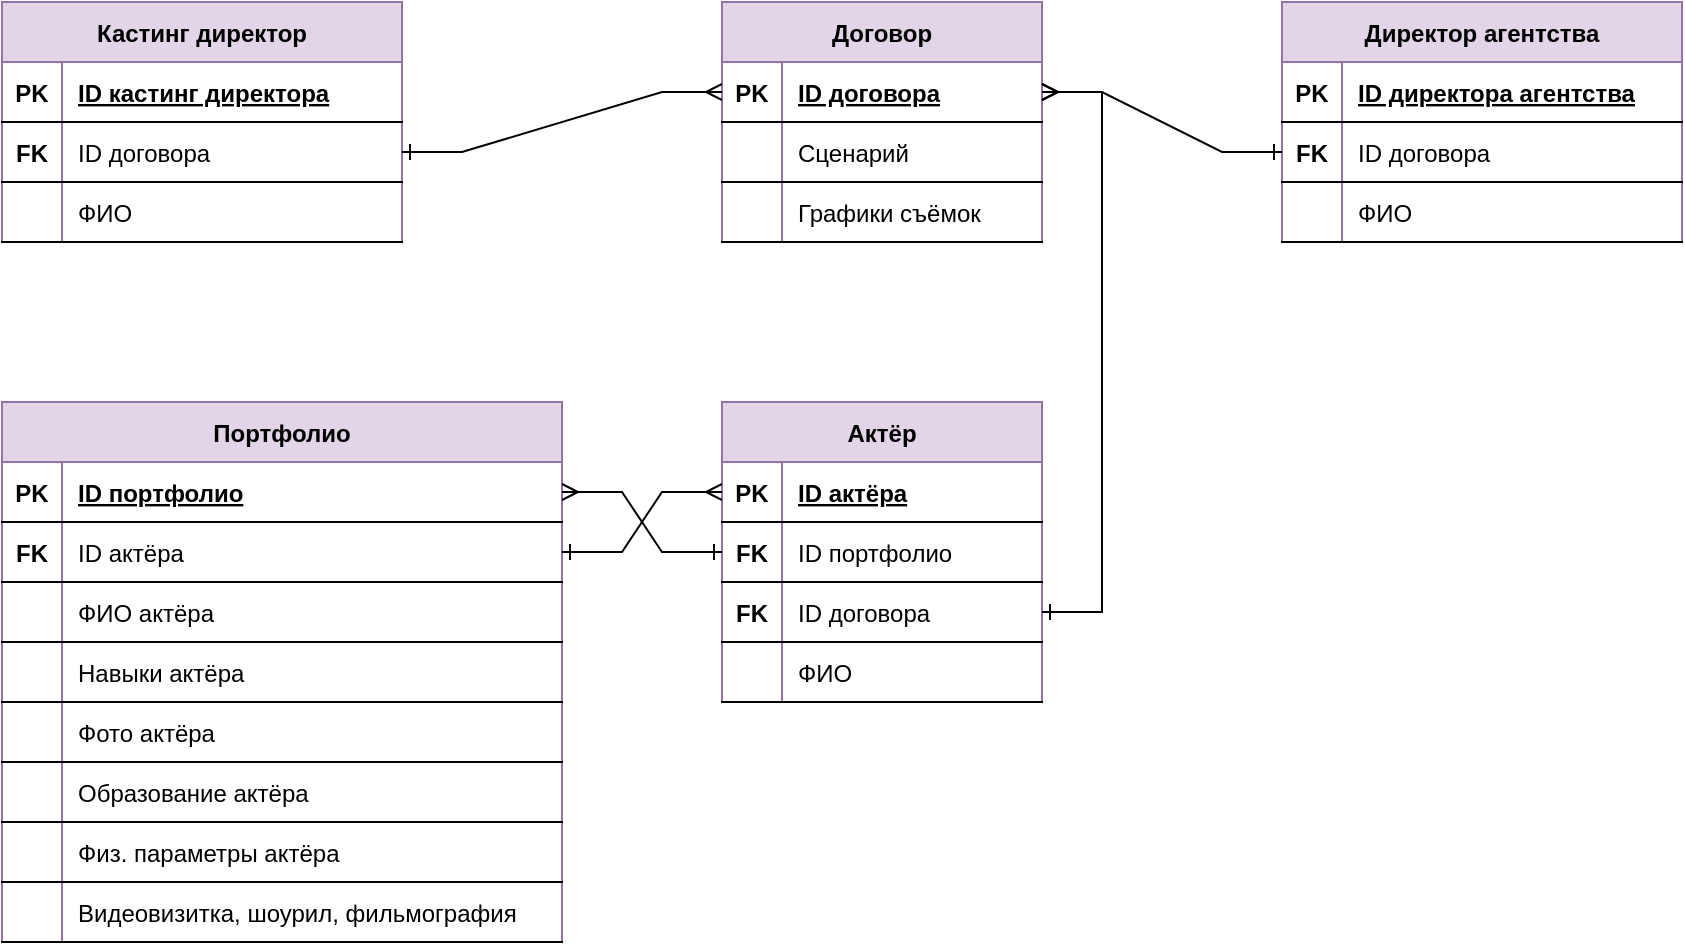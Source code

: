 <mxfile version="20.6.0" type="device"><diagram id="GnczFeOOK2LRwDKth2ii" name="Страница 1"><mxGraphModel dx="1774" dy="789" grid="1" gridSize="10" guides="1" tooltips="1" connect="1" arrows="1" fold="1" page="0" pageScale="1" pageWidth="827" pageHeight="1169" math="0" shadow="0"><root><mxCell id="0"/><mxCell id="1" parent="0"/><mxCell id="-yYYZ4f71Mce_1kXIQHp-5" value="Портфолио" style="shape=table;startSize=30;container=1;collapsible=1;childLayout=tableLayout;fixedRows=1;rowLines=0;fontStyle=1;align=center;resizeLast=1;fillColor=#e1d5e7;strokeColor=#9673a6;" vertex="1" parent="1"><mxGeometry x="-40" y="280" width="280" height="270" as="geometry"><mxRectangle x="270" y="280" width="110" height="30" as="alternateBounds"/></mxGeometry></mxCell><mxCell id="-yYYZ4f71Mce_1kXIQHp-158" value="" style="shape=tableRow;horizontal=0;startSize=0;swimlaneHead=0;swimlaneBody=0;fillColor=none;collapsible=0;dropTarget=0;points=[[0,0.5],[1,0.5]];portConstraint=eastwest;top=0;left=0;right=0;bottom=1;" vertex="1" parent="-yYYZ4f71Mce_1kXIQHp-5"><mxGeometry y="30" width="280" height="30" as="geometry"/></mxCell><mxCell id="-yYYZ4f71Mce_1kXIQHp-159" value="PK" style="shape=partialRectangle;connectable=0;fillColor=none;top=0;left=0;bottom=0;right=0;fontStyle=1;overflow=hidden;" vertex="1" parent="-yYYZ4f71Mce_1kXIQHp-158"><mxGeometry width="30" height="30" as="geometry"><mxRectangle width="30" height="30" as="alternateBounds"/></mxGeometry></mxCell><mxCell id="-yYYZ4f71Mce_1kXIQHp-160" value="ID портфолио" style="shape=partialRectangle;connectable=0;fillColor=none;top=0;left=0;bottom=0;right=0;align=left;spacingLeft=6;fontStyle=5;overflow=hidden;" vertex="1" parent="-yYYZ4f71Mce_1kXIQHp-158"><mxGeometry x="30" width="250" height="30" as="geometry"><mxRectangle width="250" height="30" as="alternateBounds"/></mxGeometry></mxCell><mxCell id="-yYYZ4f71Mce_1kXIQHp-6" value="" style="shape=tableRow;horizontal=0;startSize=0;swimlaneHead=0;swimlaneBody=0;fillColor=none;collapsible=0;dropTarget=0;points=[[0,0.5],[1,0.5]];portConstraint=eastwest;top=0;left=0;right=0;bottom=1;" vertex="1" parent="-yYYZ4f71Mce_1kXIQHp-5"><mxGeometry y="60" width="280" height="30" as="geometry"/></mxCell><mxCell id="-yYYZ4f71Mce_1kXIQHp-7" value="FK" style="shape=partialRectangle;connectable=0;fillColor=none;top=0;left=0;bottom=0;right=0;fontStyle=1;overflow=hidden;" vertex="1" parent="-yYYZ4f71Mce_1kXIQHp-6"><mxGeometry width="30" height="30" as="geometry"><mxRectangle width="30" height="30" as="alternateBounds"/></mxGeometry></mxCell><mxCell id="-yYYZ4f71Mce_1kXIQHp-8" value="ID актёра" style="shape=partialRectangle;connectable=0;fillColor=none;top=0;left=0;bottom=0;right=0;align=left;spacingLeft=6;fontStyle=0;overflow=hidden;" vertex="1" parent="-yYYZ4f71Mce_1kXIQHp-6"><mxGeometry x="30" width="250" height="30" as="geometry"><mxRectangle width="250" height="30" as="alternateBounds"/></mxGeometry></mxCell><mxCell id="-yYYZ4f71Mce_1kXIQHp-9" value="" style="shape=tableRow;horizontal=0;startSize=0;swimlaneHead=0;swimlaneBody=0;fillColor=none;collapsible=0;dropTarget=0;points=[[0,0.5],[1,0.5]];portConstraint=eastwest;top=0;left=0;right=0;bottom=1;" vertex="1" parent="-yYYZ4f71Mce_1kXIQHp-5"><mxGeometry y="90" width="280" height="30" as="geometry"/></mxCell><mxCell id="-yYYZ4f71Mce_1kXIQHp-10" value="" style="shape=partialRectangle;connectable=0;fillColor=none;top=0;left=0;bottom=0;right=0;fontStyle=1;overflow=hidden;" vertex="1" parent="-yYYZ4f71Mce_1kXIQHp-9"><mxGeometry width="30" height="30" as="geometry"><mxRectangle width="30" height="30" as="alternateBounds"/></mxGeometry></mxCell><mxCell id="-yYYZ4f71Mce_1kXIQHp-11" value="ФИО актёра" style="shape=partialRectangle;connectable=0;fillColor=none;top=0;left=0;bottom=0;right=0;align=left;spacingLeft=6;fontStyle=0;overflow=hidden;" vertex="1" parent="-yYYZ4f71Mce_1kXIQHp-9"><mxGeometry x="30" width="250" height="30" as="geometry"><mxRectangle width="250" height="30" as="alternateBounds"/></mxGeometry></mxCell><mxCell id="-yYYZ4f71Mce_1kXIQHp-12" value="" style="shape=tableRow;horizontal=0;startSize=0;swimlaneHead=0;swimlaneBody=0;fillColor=none;collapsible=0;dropTarget=0;points=[[0,0.5],[1,0.5]];portConstraint=eastwest;top=0;left=0;right=0;bottom=1;" vertex="1" parent="-yYYZ4f71Mce_1kXIQHp-5"><mxGeometry y="120" width="280" height="30" as="geometry"/></mxCell><mxCell id="-yYYZ4f71Mce_1kXIQHp-13" value="" style="shape=partialRectangle;connectable=0;fillColor=none;top=0;left=0;bottom=0;right=0;fontStyle=1;overflow=hidden;" vertex="1" parent="-yYYZ4f71Mce_1kXIQHp-12"><mxGeometry width="30" height="30" as="geometry"><mxRectangle width="30" height="30" as="alternateBounds"/></mxGeometry></mxCell><mxCell id="-yYYZ4f71Mce_1kXIQHp-14" value="Навыки актёра" style="shape=partialRectangle;connectable=0;fillColor=none;top=0;left=0;bottom=0;right=0;align=left;spacingLeft=6;fontStyle=0;overflow=hidden;" vertex="1" parent="-yYYZ4f71Mce_1kXIQHp-12"><mxGeometry x="30" width="250" height="30" as="geometry"><mxRectangle width="250" height="30" as="alternateBounds"/></mxGeometry></mxCell><mxCell id="-yYYZ4f71Mce_1kXIQHp-15" value="" style="shape=tableRow;horizontal=0;startSize=0;swimlaneHead=0;swimlaneBody=0;fillColor=none;collapsible=0;dropTarget=0;points=[[0,0.5],[1,0.5]];portConstraint=eastwest;top=0;left=0;right=0;bottom=1;" vertex="1" parent="-yYYZ4f71Mce_1kXIQHp-5"><mxGeometry y="150" width="280" height="30" as="geometry"/></mxCell><mxCell id="-yYYZ4f71Mce_1kXIQHp-16" value="" style="shape=partialRectangle;connectable=0;fillColor=none;top=0;left=0;bottom=0;right=0;fontStyle=1;overflow=hidden;" vertex="1" parent="-yYYZ4f71Mce_1kXIQHp-15"><mxGeometry width="30" height="30" as="geometry"><mxRectangle width="30" height="30" as="alternateBounds"/></mxGeometry></mxCell><mxCell id="-yYYZ4f71Mce_1kXIQHp-17" value="Фото актёра" style="shape=partialRectangle;connectable=0;fillColor=none;top=0;left=0;bottom=0;right=0;align=left;spacingLeft=6;fontStyle=0;overflow=hidden;" vertex="1" parent="-yYYZ4f71Mce_1kXIQHp-15"><mxGeometry x="30" width="250" height="30" as="geometry"><mxRectangle width="250" height="30" as="alternateBounds"/></mxGeometry></mxCell><mxCell id="-yYYZ4f71Mce_1kXIQHp-55" value="" style="shape=tableRow;horizontal=0;startSize=0;swimlaneHead=0;swimlaneBody=0;fillColor=none;collapsible=0;dropTarget=0;points=[[0,0.5],[1,0.5]];portConstraint=eastwest;top=0;left=0;right=0;bottom=1;" vertex="1" parent="-yYYZ4f71Mce_1kXIQHp-5"><mxGeometry y="180" width="280" height="30" as="geometry"/></mxCell><mxCell id="-yYYZ4f71Mce_1kXIQHp-56" value="" style="shape=partialRectangle;connectable=0;fillColor=none;top=0;left=0;bottom=0;right=0;fontStyle=1;overflow=hidden;" vertex="1" parent="-yYYZ4f71Mce_1kXIQHp-55"><mxGeometry width="30" height="30" as="geometry"><mxRectangle width="30" height="30" as="alternateBounds"/></mxGeometry></mxCell><mxCell id="-yYYZ4f71Mce_1kXIQHp-57" value="Образование актёра" style="shape=partialRectangle;connectable=0;fillColor=none;top=0;left=0;bottom=0;right=0;align=left;spacingLeft=6;fontStyle=0;overflow=hidden;" vertex="1" parent="-yYYZ4f71Mce_1kXIQHp-55"><mxGeometry x="30" width="250" height="30" as="geometry"><mxRectangle width="250" height="30" as="alternateBounds"/></mxGeometry></mxCell><mxCell id="-yYYZ4f71Mce_1kXIQHp-58" value="" style="shape=tableRow;horizontal=0;startSize=0;swimlaneHead=0;swimlaneBody=0;fillColor=none;collapsible=0;dropTarget=0;points=[[0,0.5],[1,0.5]];portConstraint=eastwest;top=0;left=0;right=0;bottom=1;" vertex="1" parent="-yYYZ4f71Mce_1kXIQHp-5"><mxGeometry y="210" width="280" height="30" as="geometry"/></mxCell><mxCell id="-yYYZ4f71Mce_1kXIQHp-59" value="" style="shape=partialRectangle;connectable=0;fillColor=none;top=0;left=0;bottom=0;right=0;fontStyle=1;overflow=hidden;" vertex="1" parent="-yYYZ4f71Mce_1kXIQHp-58"><mxGeometry width="30" height="30" as="geometry"><mxRectangle width="30" height="30" as="alternateBounds"/></mxGeometry></mxCell><mxCell id="-yYYZ4f71Mce_1kXIQHp-60" value="Физ. параметры актёра" style="shape=partialRectangle;connectable=0;fillColor=none;top=0;left=0;bottom=0;right=0;align=left;spacingLeft=6;fontStyle=0;overflow=hidden;" vertex="1" parent="-yYYZ4f71Mce_1kXIQHp-58"><mxGeometry x="30" width="250" height="30" as="geometry"><mxRectangle width="250" height="30" as="alternateBounds"/></mxGeometry></mxCell><mxCell id="-yYYZ4f71Mce_1kXIQHp-61" value="" style="shape=tableRow;horizontal=0;startSize=0;swimlaneHead=0;swimlaneBody=0;fillColor=none;collapsible=0;dropTarget=0;points=[[0,0.5],[1,0.5]];portConstraint=eastwest;top=0;left=0;right=0;bottom=1;" vertex="1" parent="-yYYZ4f71Mce_1kXIQHp-5"><mxGeometry y="240" width="280" height="30" as="geometry"/></mxCell><mxCell id="-yYYZ4f71Mce_1kXIQHp-62" value="" style="shape=partialRectangle;connectable=0;fillColor=none;top=0;left=0;bottom=0;right=0;fontStyle=1;overflow=hidden;" vertex="1" parent="-yYYZ4f71Mce_1kXIQHp-61"><mxGeometry width="30" height="30" as="geometry"><mxRectangle width="30" height="30" as="alternateBounds"/></mxGeometry></mxCell><mxCell id="-yYYZ4f71Mce_1kXIQHp-63" value="Видеовизитка, шоурил, фильмография" style="shape=partialRectangle;connectable=0;fillColor=none;top=0;left=0;bottom=0;right=0;align=left;spacingLeft=6;fontStyle=0;overflow=hidden;" vertex="1" parent="-yYYZ4f71Mce_1kXIQHp-61"><mxGeometry x="30" width="250" height="30" as="geometry"><mxRectangle width="250" height="30" as="alternateBounds"/></mxGeometry></mxCell><mxCell id="-yYYZ4f71Mce_1kXIQHp-64" value="Актёр" style="shape=table;startSize=30;container=1;collapsible=1;childLayout=tableLayout;fixedRows=1;rowLines=0;fontStyle=1;align=center;resizeLast=1;fillColor=#e1d5e7;strokeColor=#9673a6;" vertex="1" parent="1"><mxGeometry x="320" y="280" width="160" height="150" as="geometry"/></mxCell><mxCell id="-yYYZ4f71Mce_1kXIQHp-65" value="" style="shape=tableRow;horizontal=0;startSize=0;swimlaneHead=0;swimlaneBody=0;fillColor=none;collapsible=0;dropTarget=0;points=[[0,0.5],[1,0.5]];portConstraint=eastwest;top=0;left=0;right=0;bottom=1;" vertex="1" parent="-yYYZ4f71Mce_1kXIQHp-64"><mxGeometry y="30" width="160" height="30" as="geometry"/></mxCell><mxCell id="-yYYZ4f71Mce_1kXIQHp-66" value="PK" style="shape=partialRectangle;connectable=0;fillColor=none;top=0;left=0;bottom=0;right=0;fontStyle=1;overflow=hidden;" vertex="1" parent="-yYYZ4f71Mce_1kXIQHp-65"><mxGeometry width="30" height="30" as="geometry"><mxRectangle width="30" height="30" as="alternateBounds"/></mxGeometry></mxCell><mxCell id="-yYYZ4f71Mce_1kXIQHp-67" value="ID актёра" style="shape=partialRectangle;connectable=0;fillColor=none;top=0;left=0;bottom=0;right=0;align=left;spacingLeft=6;fontStyle=5;overflow=hidden;" vertex="1" parent="-yYYZ4f71Mce_1kXIQHp-65"><mxGeometry x="30" width="130" height="30" as="geometry"><mxRectangle width="130" height="30" as="alternateBounds"/></mxGeometry></mxCell><mxCell id="-yYYZ4f71Mce_1kXIQHp-147" value="" style="shape=tableRow;horizontal=0;startSize=0;swimlaneHead=0;swimlaneBody=0;fillColor=none;collapsible=0;dropTarget=0;points=[[0,0.5],[1,0.5]];portConstraint=eastwest;top=0;left=0;right=0;bottom=1;fontStyle=0" vertex="1" parent="-yYYZ4f71Mce_1kXIQHp-64"><mxGeometry y="60" width="160" height="30" as="geometry"/></mxCell><mxCell id="-yYYZ4f71Mce_1kXIQHp-148" value="FK" style="shape=partialRectangle;connectable=0;fillColor=none;top=0;left=0;bottom=0;right=0;fontStyle=1;overflow=hidden;" vertex="1" parent="-yYYZ4f71Mce_1kXIQHp-147"><mxGeometry width="30" height="30" as="geometry"><mxRectangle width="30" height="30" as="alternateBounds"/></mxGeometry></mxCell><mxCell id="-yYYZ4f71Mce_1kXIQHp-149" value="ID портфолио" style="shape=partialRectangle;connectable=0;fillColor=none;top=0;left=0;bottom=0;right=0;align=left;spacingLeft=6;fontStyle=0;overflow=hidden;" vertex="1" parent="-yYYZ4f71Mce_1kXIQHp-147"><mxGeometry x="30" width="130" height="30" as="geometry"><mxRectangle width="130" height="30" as="alternateBounds"/></mxGeometry></mxCell><mxCell id="-yYYZ4f71Mce_1kXIQHp-80" value="" style="shape=tableRow;horizontal=0;startSize=0;swimlaneHead=0;swimlaneBody=0;fillColor=none;collapsible=0;dropTarget=0;points=[[0,0.5],[1,0.5]];portConstraint=eastwest;top=0;left=0;right=0;bottom=1;fontStyle=0" vertex="1" parent="-yYYZ4f71Mce_1kXIQHp-64"><mxGeometry y="90" width="160" height="30" as="geometry"/></mxCell><mxCell id="-yYYZ4f71Mce_1kXIQHp-81" value="FK" style="shape=partialRectangle;connectable=0;fillColor=none;top=0;left=0;bottom=0;right=0;fontStyle=1;overflow=hidden;" vertex="1" parent="-yYYZ4f71Mce_1kXIQHp-80"><mxGeometry width="30" height="30" as="geometry"><mxRectangle width="30" height="30" as="alternateBounds"/></mxGeometry></mxCell><mxCell id="-yYYZ4f71Mce_1kXIQHp-82" value="ID договора" style="shape=partialRectangle;connectable=0;fillColor=none;top=0;left=0;bottom=0;right=0;align=left;spacingLeft=6;fontStyle=0;overflow=hidden;" vertex="1" parent="-yYYZ4f71Mce_1kXIQHp-80"><mxGeometry x="30" width="130" height="30" as="geometry"><mxRectangle width="130" height="30" as="alternateBounds"/></mxGeometry></mxCell><mxCell id="-yYYZ4f71Mce_1kXIQHp-77" value="" style="shape=tableRow;horizontal=0;startSize=0;swimlaneHead=0;swimlaneBody=0;fillColor=none;collapsible=0;dropTarget=0;points=[[0,0.5],[1,0.5]];portConstraint=eastwest;top=0;left=0;right=0;bottom=1;fontStyle=0" vertex="1" parent="-yYYZ4f71Mce_1kXIQHp-64"><mxGeometry y="120" width="160" height="30" as="geometry"/></mxCell><mxCell id="-yYYZ4f71Mce_1kXIQHp-78" value="" style="shape=partialRectangle;connectable=0;fillColor=none;top=0;left=0;bottom=0;right=0;fontStyle=1;overflow=hidden;" vertex="1" parent="-yYYZ4f71Mce_1kXIQHp-77"><mxGeometry width="30" height="30" as="geometry"><mxRectangle width="30" height="30" as="alternateBounds"/></mxGeometry></mxCell><mxCell id="-yYYZ4f71Mce_1kXIQHp-79" value="ФИО" style="shape=partialRectangle;connectable=0;fillColor=none;top=0;left=0;bottom=0;right=0;align=left;spacingLeft=6;fontStyle=0;overflow=hidden;" vertex="1" parent="-yYYZ4f71Mce_1kXIQHp-77"><mxGeometry x="30" width="130" height="30" as="geometry"><mxRectangle width="130" height="30" as="alternateBounds"/></mxGeometry></mxCell><mxCell id="-yYYZ4f71Mce_1kXIQHp-83" value="Кастинг директор" style="shape=table;startSize=30;container=1;collapsible=1;childLayout=tableLayout;fixedRows=1;rowLines=0;fontStyle=1;align=center;resizeLast=1;fillColor=#e1d5e7;strokeColor=#9673a6;" vertex="1" parent="1"><mxGeometry x="-40" y="80" width="200" height="120" as="geometry"/></mxCell><mxCell id="-yYYZ4f71Mce_1kXIQHp-84" value="" style="shape=tableRow;horizontal=0;startSize=0;swimlaneHead=0;swimlaneBody=0;fillColor=none;collapsible=0;dropTarget=0;points=[[0,0.5],[1,0.5]];portConstraint=eastwest;top=0;left=0;right=0;bottom=1;" vertex="1" parent="-yYYZ4f71Mce_1kXIQHp-83"><mxGeometry y="30" width="200" height="30" as="geometry"/></mxCell><mxCell id="-yYYZ4f71Mce_1kXIQHp-85" value="PK" style="shape=partialRectangle;connectable=0;fillColor=none;top=0;left=0;bottom=0;right=0;fontStyle=1;overflow=hidden;" vertex="1" parent="-yYYZ4f71Mce_1kXIQHp-84"><mxGeometry width="30" height="30" as="geometry"><mxRectangle width="30" height="30" as="alternateBounds"/></mxGeometry></mxCell><mxCell id="-yYYZ4f71Mce_1kXIQHp-86" value="ID кастинг директора" style="shape=partialRectangle;connectable=0;fillColor=none;top=0;left=0;bottom=0;right=0;align=left;spacingLeft=6;fontStyle=5;overflow=hidden;" vertex="1" parent="-yYYZ4f71Mce_1kXIQHp-84"><mxGeometry x="30" width="170" height="30" as="geometry"><mxRectangle width="170" height="30" as="alternateBounds"/></mxGeometry></mxCell><mxCell id="-yYYZ4f71Mce_1kXIQHp-144" value="" style="shape=tableRow;horizontal=0;startSize=0;swimlaneHead=0;swimlaneBody=0;fillColor=none;collapsible=0;dropTarget=0;points=[[0,0.5],[1,0.5]];portConstraint=eastwest;top=0;left=0;right=0;bottom=1;" vertex="1" parent="-yYYZ4f71Mce_1kXIQHp-83"><mxGeometry y="60" width="200" height="30" as="geometry"/></mxCell><mxCell id="-yYYZ4f71Mce_1kXIQHp-145" value="FK" style="shape=partialRectangle;connectable=0;fillColor=none;top=0;left=0;bottom=0;right=0;fontStyle=1;overflow=hidden;" vertex="1" parent="-yYYZ4f71Mce_1kXIQHp-144"><mxGeometry width="30" height="30" as="geometry"><mxRectangle width="30" height="30" as="alternateBounds"/></mxGeometry></mxCell><mxCell id="-yYYZ4f71Mce_1kXIQHp-146" value="ID договора" style="shape=partialRectangle;connectable=0;fillColor=none;top=0;left=0;bottom=0;right=0;align=left;spacingLeft=6;fontStyle=0;overflow=hidden;" vertex="1" parent="-yYYZ4f71Mce_1kXIQHp-144"><mxGeometry x="30" width="170" height="30" as="geometry"><mxRectangle width="170" height="30" as="alternateBounds"/></mxGeometry></mxCell><mxCell id="-yYYZ4f71Mce_1kXIQHp-96" value="" style="shape=tableRow;horizontal=0;startSize=0;swimlaneHead=0;swimlaneBody=0;fillColor=none;collapsible=0;dropTarget=0;points=[[0,0.5],[1,0.5]];portConstraint=eastwest;top=0;left=0;right=0;bottom=1;" vertex="1" parent="-yYYZ4f71Mce_1kXIQHp-83"><mxGeometry y="90" width="200" height="30" as="geometry"/></mxCell><mxCell id="-yYYZ4f71Mce_1kXIQHp-97" value="" style="shape=partialRectangle;connectable=0;fillColor=none;top=0;left=0;bottom=0;right=0;fontStyle=1;overflow=hidden;" vertex="1" parent="-yYYZ4f71Mce_1kXIQHp-96"><mxGeometry width="30" height="30" as="geometry"><mxRectangle width="30" height="30" as="alternateBounds"/></mxGeometry></mxCell><mxCell id="-yYYZ4f71Mce_1kXIQHp-98" value="ФИО" style="shape=partialRectangle;connectable=0;fillColor=none;top=0;left=0;bottom=0;right=0;align=left;spacingLeft=6;fontStyle=0;overflow=hidden;" vertex="1" parent="-yYYZ4f71Mce_1kXIQHp-96"><mxGeometry x="30" width="170" height="30" as="geometry"><mxRectangle width="170" height="30" as="alternateBounds"/></mxGeometry></mxCell><mxCell id="-yYYZ4f71Mce_1kXIQHp-99" value="Директор агентства" style="shape=table;startSize=30;container=1;collapsible=1;childLayout=tableLayout;fixedRows=1;rowLines=0;fontStyle=1;align=center;resizeLast=1;fillColor=#e1d5e7;strokeColor=#9673a6;" vertex="1" parent="1"><mxGeometry x="600" y="80" width="200" height="120" as="geometry"/></mxCell><mxCell id="-yYYZ4f71Mce_1kXIQHp-100" value="" style="shape=tableRow;horizontal=0;startSize=0;swimlaneHead=0;swimlaneBody=0;fillColor=none;collapsible=0;dropTarget=0;points=[[0,0.5],[1,0.5]];portConstraint=eastwest;top=0;left=0;right=0;bottom=1;" vertex="1" parent="-yYYZ4f71Mce_1kXIQHp-99"><mxGeometry y="30" width="200" height="30" as="geometry"/></mxCell><mxCell id="-yYYZ4f71Mce_1kXIQHp-101" value="PK" style="shape=partialRectangle;connectable=0;fillColor=none;top=0;left=0;bottom=0;right=0;fontStyle=1;overflow=hidden;" vertex="1" parent="-yYYZ4f71Mce_1kXIQHp-100"><mxGeometry width="30" height="30" as="geometry"><mxRectangle width="30" height="30" as="alternateBounds"/></mxGeometry></mxCell><mxCell id="-yYYZ4f71Mce_1kXIQHp-102" value="ID директора агентства" style="shape=partialRectangle;connectable=0;fillColor=none;top=0;left=0;bottom=0;right=0;align=left;spacingLeft=6;fontStyle=5;overflow=hidden;" vertex="1" parent="-yYYZ4f71Mce_1kXIQHp-100"><mxGeometry x="30" width="170" height="30" as="geometry"><mxRectangle width="170" height="30" as="alternateBounds"/></mxGeometry></mxCell><mxCell id="-yYYZ4f71Mce_1kXIQHp-152" value="" style="shape=tableRow;horizontal=0;startSize=0;swimlaneHead=0;swimlaneBody=0;fillColor=none;collapsible=0;dropTarget=0;points=[[0,0.5],[1,0.5]];portConstraint=eastwest;top=0;left=0;right=0;bottom=1;" vertex="1" parent="-yYYZ4f71Mce_1kXIQHp-99"><mxGeometry y="60" width="200" height="30" as="geometry"/></mxCell><mxCell id="-yYYZ4f71Mce_1kXIQHp-153" value="FK" style="shape=partialRectangle;connectable=0;fillColor=none;top=0;left=0;bottom=0;right=0;fontStyle=1;overflow=hidden;" vertex="1" parent="-yYYZ4f71Mce_1kXIQHp-152"><mxGeometry width="30" height="30" as="geometry"><mxRectangle width="30" height="30" as="alternateBounds"/></mxGeometry></mxCell><mxCell id="-yYYZ4f71Mce_1kXIQHp-154" value="ID договора" style="shape=partialRectangle;connectable=0;fillColor=none;top=0;left=0;bottom=0;right=0;align=left;spacingLeft=6;fontStyle=0;overflow=hidden;" vertex="1" parent="-yYYZ4f71Mce_1kXIQHp-152"><mxGeometry x="30" width="170" height="30" as="geometry"><mxRectangle width="170" height="30" as="alternateBounds"/></mxGeometry></mxCell><mxCell id="-yYYZ4f71Mce_1kXIQHp-112" value="" style="shape=tableRow;horizontal=0;startSize=0;swimlaneHead=0;swimlaneBody=0;fillColor=none;collapsible=0;dropTarget=0;points=[[0,0.5],[1,0.5]];portConstraint=eastwest;top=0;left=0;right=0;bottom=1;" vertex="1" parent="-yYYZ4f71Mce_1kXIQHp-99"><mxGeometry y="90" width="200" height="30" as="geometry"/></mxCell><mxCell id="-yYYZ4f71Mce_1kXIQHp-113" value="" style="shape=partialRectangle;connectable=0;fillColor=none;top=0;left=0;bottom=0;right=0;fontStyle=1;overflow=hidden;" vertex="1" parent="-yYYZ4f71Mce_1kXIQHp-112"><mxGeometry width="30" height="30" as="geometry"><mxRectangle width="30" height="30" as="alternateBounds"/></mxGeometry></mxCell><mxCell id="-yYYZ4f71Mce_1kXIQHp-114" value="ФИО" style="shape=partialRectangle;connectable=0;fillColor=none;top=0;left=0;bottom=0;right=0;align=left;spacingLeft=6;fontStyle=0;overflow=hidden;" vertex="1" parent="-yYYZ4f71Mce_1kXIQHp-112"><mxGeometry x="30" width="170" height="30" as="geometry"><mxRectangle width="170" height="30" as="alternateBounds"/></mxGeometry></mxCell><mxCell id="-yYYZ4f71Mce_1kXIQHp-118" value="Договор" style="shape=table;startSize=30;container=1;collapsible=1;childLayout=tableLayout;fixedRows=1;rowLines=0;fontStyle=1;align=center;resizeLast=1;fillColor=#e1d5e7;strokeColor=#9673a6;" vertex="1" parent="1"><mxGeometry x="320" y="80" width="160" height="120" as="geometry"/></mxCell><mxCell id="-yYYZ4f71Mce_1kXIQHp-119" value="" style="shape=tableRow;horizontal=0;startSize=0;swimlaneHead=0;swimlaneBody=0;fillColor=none;collapsible=0;dropTarget=0;points=[[0,0.5],[1,0.5]];portConstraint=eastwest;top=0;left=0;right=0;bottom=1;" vertex="1" parent="-yYYZ4f71Mce_1kXIQHp-118"><mxGeometry y="30" width="160" height="30" as="geometry"/></mxCell><mxCell id="-yYYZ4f71Mce_1kXIQHp-120" value="PK" style="shape=partialRectangle;connectable=0;fillColor=none;top=0;left=0;bottom=0;right=0;fontStyle=1;overflow=hidden;" vertex="1" parent="-yYYZ4f71Mce_1kXIQHp-119"><mxGeometry width="30" height="30" as="geometry"><mxRectangle width="30" height="30" as="alternateBounds"/></mxGeometry></mxCell><mxCell id="-yYYZ4f71Mce_1kXIQHp-121" value="ID договора" style="shape=partialRectangle;connectable=0;fillColor=none;top=0;left=0;bottom=0;right=0;align=left;spacingLeft=6;fontStyle=5;overflow=hidden;" vertex="1" parent="-yYYZ4f71Mce_1kXIQHp-119"><mxGeometry x="30" width="130" height="30" as="geometry"><mxRectangle width="130" height="30" as="alternateBounds"/></mxGeometry></mxCell><mxCell id="-yYYZ4f71Mce_1kXIQHp-131" value="" style="shape=tableRow;horizontal=0;startSize=0;swimlaneHead=0;swimlaneBody=0;fillColor=none;collapsible=0;dropTarget=0;points=[[0,0.5],[1,0.5]];portConstraint=eastwest;top=0;left=0;right=0;bottom=1;" vertex="1" parent="-yYYZ4f71Mce_1kXIQHp-118"><mxGeometry y="60" width="160" height="30" as="geometry"/></mxCell><mxCell id="-yYYZ4f71Mce_1kXIQHp-132" value="" style="shape=partialRectangle;connectable=0;fillColor=none;top=0;left=0;bottom=0;right=0;fontStyle=1;overflow=hidden;" vertex="1" parent="-yYYZ4f71Mce_1kXIQHp-131"><mxGeometry width="30" height="30" as="geometry"><mxRectangle width="30" height="30" as="alternateBounds"/></mxGeometry></mxCell><mxCell id="-yYYZ4f71Mce_1kXIQHp-133" value="Сценарий" style="shape=partialRectangle;connectable=0;fillColor=none;top=0;left=0;bottom=0;right=0;align=left;spacingLeft=6;fontStyle=0;overflow=hidden;" vertex="1" parent="-yYYZ4f71Mce_1kXIQHp-131"><mxGeometry x="30" width="130" height="30" as="geometry"><mxRectangle width="130" height="30" as="alternateBounds"/></mxGeometry></mxCell><mxCell id="-yYYZ4f71Mce_1kXIQHp-134" value="" style="shape=tableRow;horizontal=0;startSize=0;swimlaneHead=0;swimlaneBody=0;fillColor=none;collapsible=0;dropTarget=0;points=[[0,0.5],[1,0.5]];portConstraint=eastwest;top=0;left=0;right=0;bottom=1;" vertex="1" parent="-yYYZ4f71Mce_1kXIQHp-118"><mxGeometry y="90" width="160" height="30" as="geometry"/></mxCell><mxCell id="-yYYZ4f71Mce_1kXIQHp-135" value="" style="shape=partialRectangle;connectable=0;fillColor=none;top=0;left=0;bottom=0;right=0;fontStyle=1;overflow=hidden;" vertex="1" parent="-yYYZ4f71Mce_1kXIQHp-134"><mxGeometry width="30" height="30" as="geometry"><mxRectangle width="30" height="30" as="alternateBounds"/></mxGeometry></mxCell><mxCell id="-yYYZ4f71Mce_1kXIQHp-136" value="Графики съёмок" style="shape=partialRectangle;connectable=0;fillColor=none;top=0;left=0;bottom=0;right=0;align=left;spacingLeft=6;fontStyle=0;overflow=hidden;" vertex="1" parent="-yYYZ4f71Mce_1kXIQHp-134"><mxGeometry x="30" width="130" height="30" as="geometry"><mxRectangle width="130" height="30" as="alternateBounds"/></mxGeometry></mxCell><mxCell id="-yYYZ4f71Mce_1kXIQHp-150" style="rounded=0;orthogonalLoop=1;jettySize=auto;html=1;endArrow=ERmany;endFill=0;sketch=0;shadow=0;edgeStyle=entityRelationEdgeStyle;startArrow=ERone;startFill=0;" edge="1" parent="1" source="-yYYZ4f71Mce_1kXIQHp-144" target="-yYYZ4f71Mce_1kXIQHp-119"><mxGeometry relative="1" as="geometry"/></mxCell><mxCell id="-yYYZ4f71Mce_1kXIQHp-151" style="edgeStyle=entityRelationEdgeStyle;rounded=0;orthogonalLoop=1;jettySize=auto;html=1;entryX=1;entryY=0.5;entryDx=0;entryDy=0;endArrow=ERmany;endFill=0;startArrow=ERone;startFill=0;" edge="1" parent="1" source="-yYYZ4f71Mce_1kXIQHp-80" target="-yYYZ4f71Mce_1kXIQHp-119"><mxGeometry relative="1" as="geometry"/></mxCell><mxCell id="-yYYZ4f71Mce_1kXIQHp-155" style="edgeStyle=entityRelationEdgeStyle;rounded=0;orthogonalLoop=1;jettySize=auto;html=1;entryX=1;entryY=0.5;entryDx=0;entryDy=0;startArrow=ERone;startFill=0;endArrow=ERmany;endFill=0;" edge="1" parent="1" source="-yYYZ4f71Mce_1kXIQHp-152" target="-yYYZ4f71Mce_1kXIQHp-119"><mxGeometry relative="1" as="geometry"/></mxCell><mxCell id="-yYYZ4f71Mce_1kXIQHp-156" style="edgeStyle=entityRelationEdgeStyle;rounded=0;orthogonalLoop=1;jettySize=auto;html=1;endArrow=ERmany;endFill=0;startArrow=ERone;startFill=0;entryX=1;entryY=0.5;entryDx=0;entryDy=0;" edge="1" parent="1" source="-yYYZ4f71Mce_1kXIQHp-147" target="-yYYZ4f71Mce_1kXIQHp-158"><mxGeometry relative="1" as="geometry"/></mxCell><mxCell id="-yYYZ4f71Mce_1kXIQHp-161" style="edgeStyle=entityRelationEdgeStyle;rounded=0;sketch=0;orthogonalLoop=1;jettySize=auto;html=1;shadow=0;startArrow=ERone;startFill=0;endArrow=ERmany;endFill=0;" edge="1" parent="1" source="-yYYZ4f71Mce_1kXIQHp-6" target="-yYYZ4f71Mce_1kXIQHp-65"><mxGeometry relative="1" as="geometry"/></mxCell></root></mxGraphModel></diagram></mxfile>